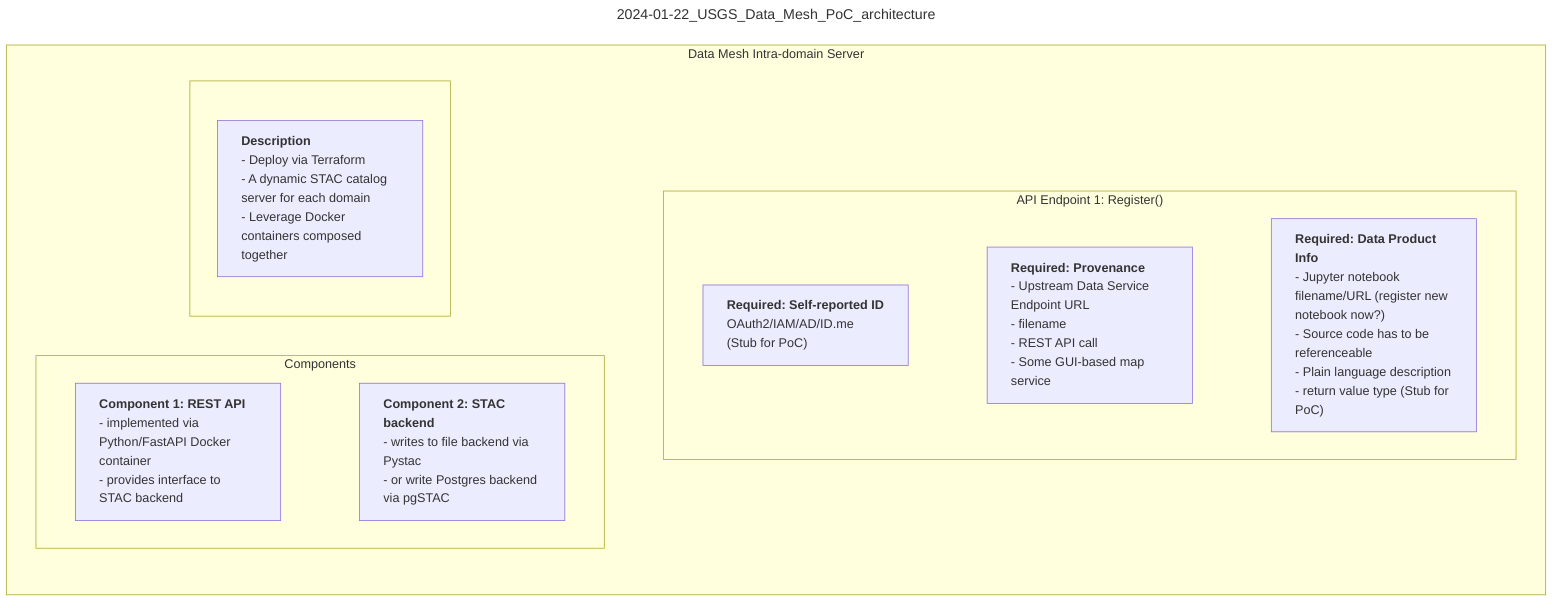 ---
title: 2024-01-22_USGS_Data_Mesh_PoC_architecture
---
graph TD
  subgraph Data_Mesh_Intra_Domain_Server["Data Mesh Intra-domain Server"]
  %%direction TD
    subgraph Description[" "]
      node_description_01["`**Description**
        - Deploy via Terraform
        - A dynamic STAC catalog server for each domain
        - Leverage Docker containers composed together`"]:::leftalignedbox
    end
    subgraph Components
      direction LR
      node_component_01_api["`**Component 1: REST API**
        - implemented via Python/FastAPI Docker container
        - provides interface to STAC backend`"]:::leftalignedbox
      node_component_02_backend["`**Component 2: STAC backend**
        - writes to file backend via Pystac
        - or write Postgres backend via pgSTAC`"]:::leftalignedbox
        node_component_01_api ~~~ node_component_02_backend
    end
    subgraph API_Endpoint_1_Register["API Endpoint 1: Register()"]
      direction LR
      node_metadata_01_id["`**Required: Self-reported ID**
      OAuth2/IAM/AD/ID.me (Stub for PoC)`"]:::leftalignedbox
      node_metadata_02_provenance["`**Required: Provenance**
      - Upstream Data Service Endpoint URL
      - filename
      - REST API call
      - Some GUI-based map service`"]:::leftalignedbox
      node_metadata_03_data_product_info["`**Required: Data Product Info**
      - Jupyter notebook filename/URL (register new notebook now?)
      - Source code has to be referenceable
      - Plain language description
      - return value type (Stub for PoC)`"]:::leftalignedbox
      node_metadata_01_id ~~~ node_metadata_02_provenance ~~~ node_metadata_03_data_product_info
    end
    Description & Components ~~~ API_Endpoint_1_Register
  end
  classDef leftalignedbox text-align:left,clear:both